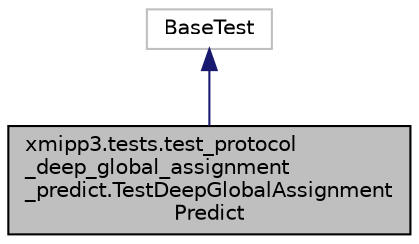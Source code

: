 digraph "xmipp3.tests.test_protocol_deep_global_assignment_predict.TestDeepGlobalAssignmentPredict"
{
  edge [fontname="Helvetica",fontsize="10",labelfontname="Helvetica",labelfontsize="10"];
  node [fontname="Helvetica",fontsize="10",shape=record];
  Node2 [label="xmipp3.tests.test_protocol\l_deep_global_assignment\l_predict.TestDeepGlobalAssignment\lPredict",height=0.2,width=0.4,color="black", fillcolor="grey75", style="filled", fontcolor="black"];
  Node3 -> Node2 [dir="back",color="midnightblue",fontsize="10",style="solid",fontname="Helvetica"];
  Node3 [label="BaseTest",height=0.2,width=0.4,color="grey75", fillcolor="white", style="filled"];
}

